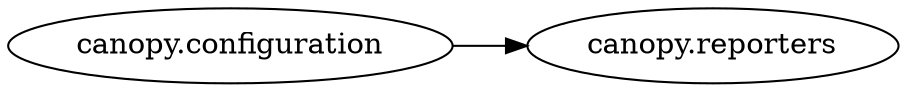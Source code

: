 digraph G {
    page="40,60"; 
    ratio=auto;
    rankdir=LR;
    fontsize=10;
   "canopy.configuration" -> { rank=none; "canopy.reporters" }
   }

